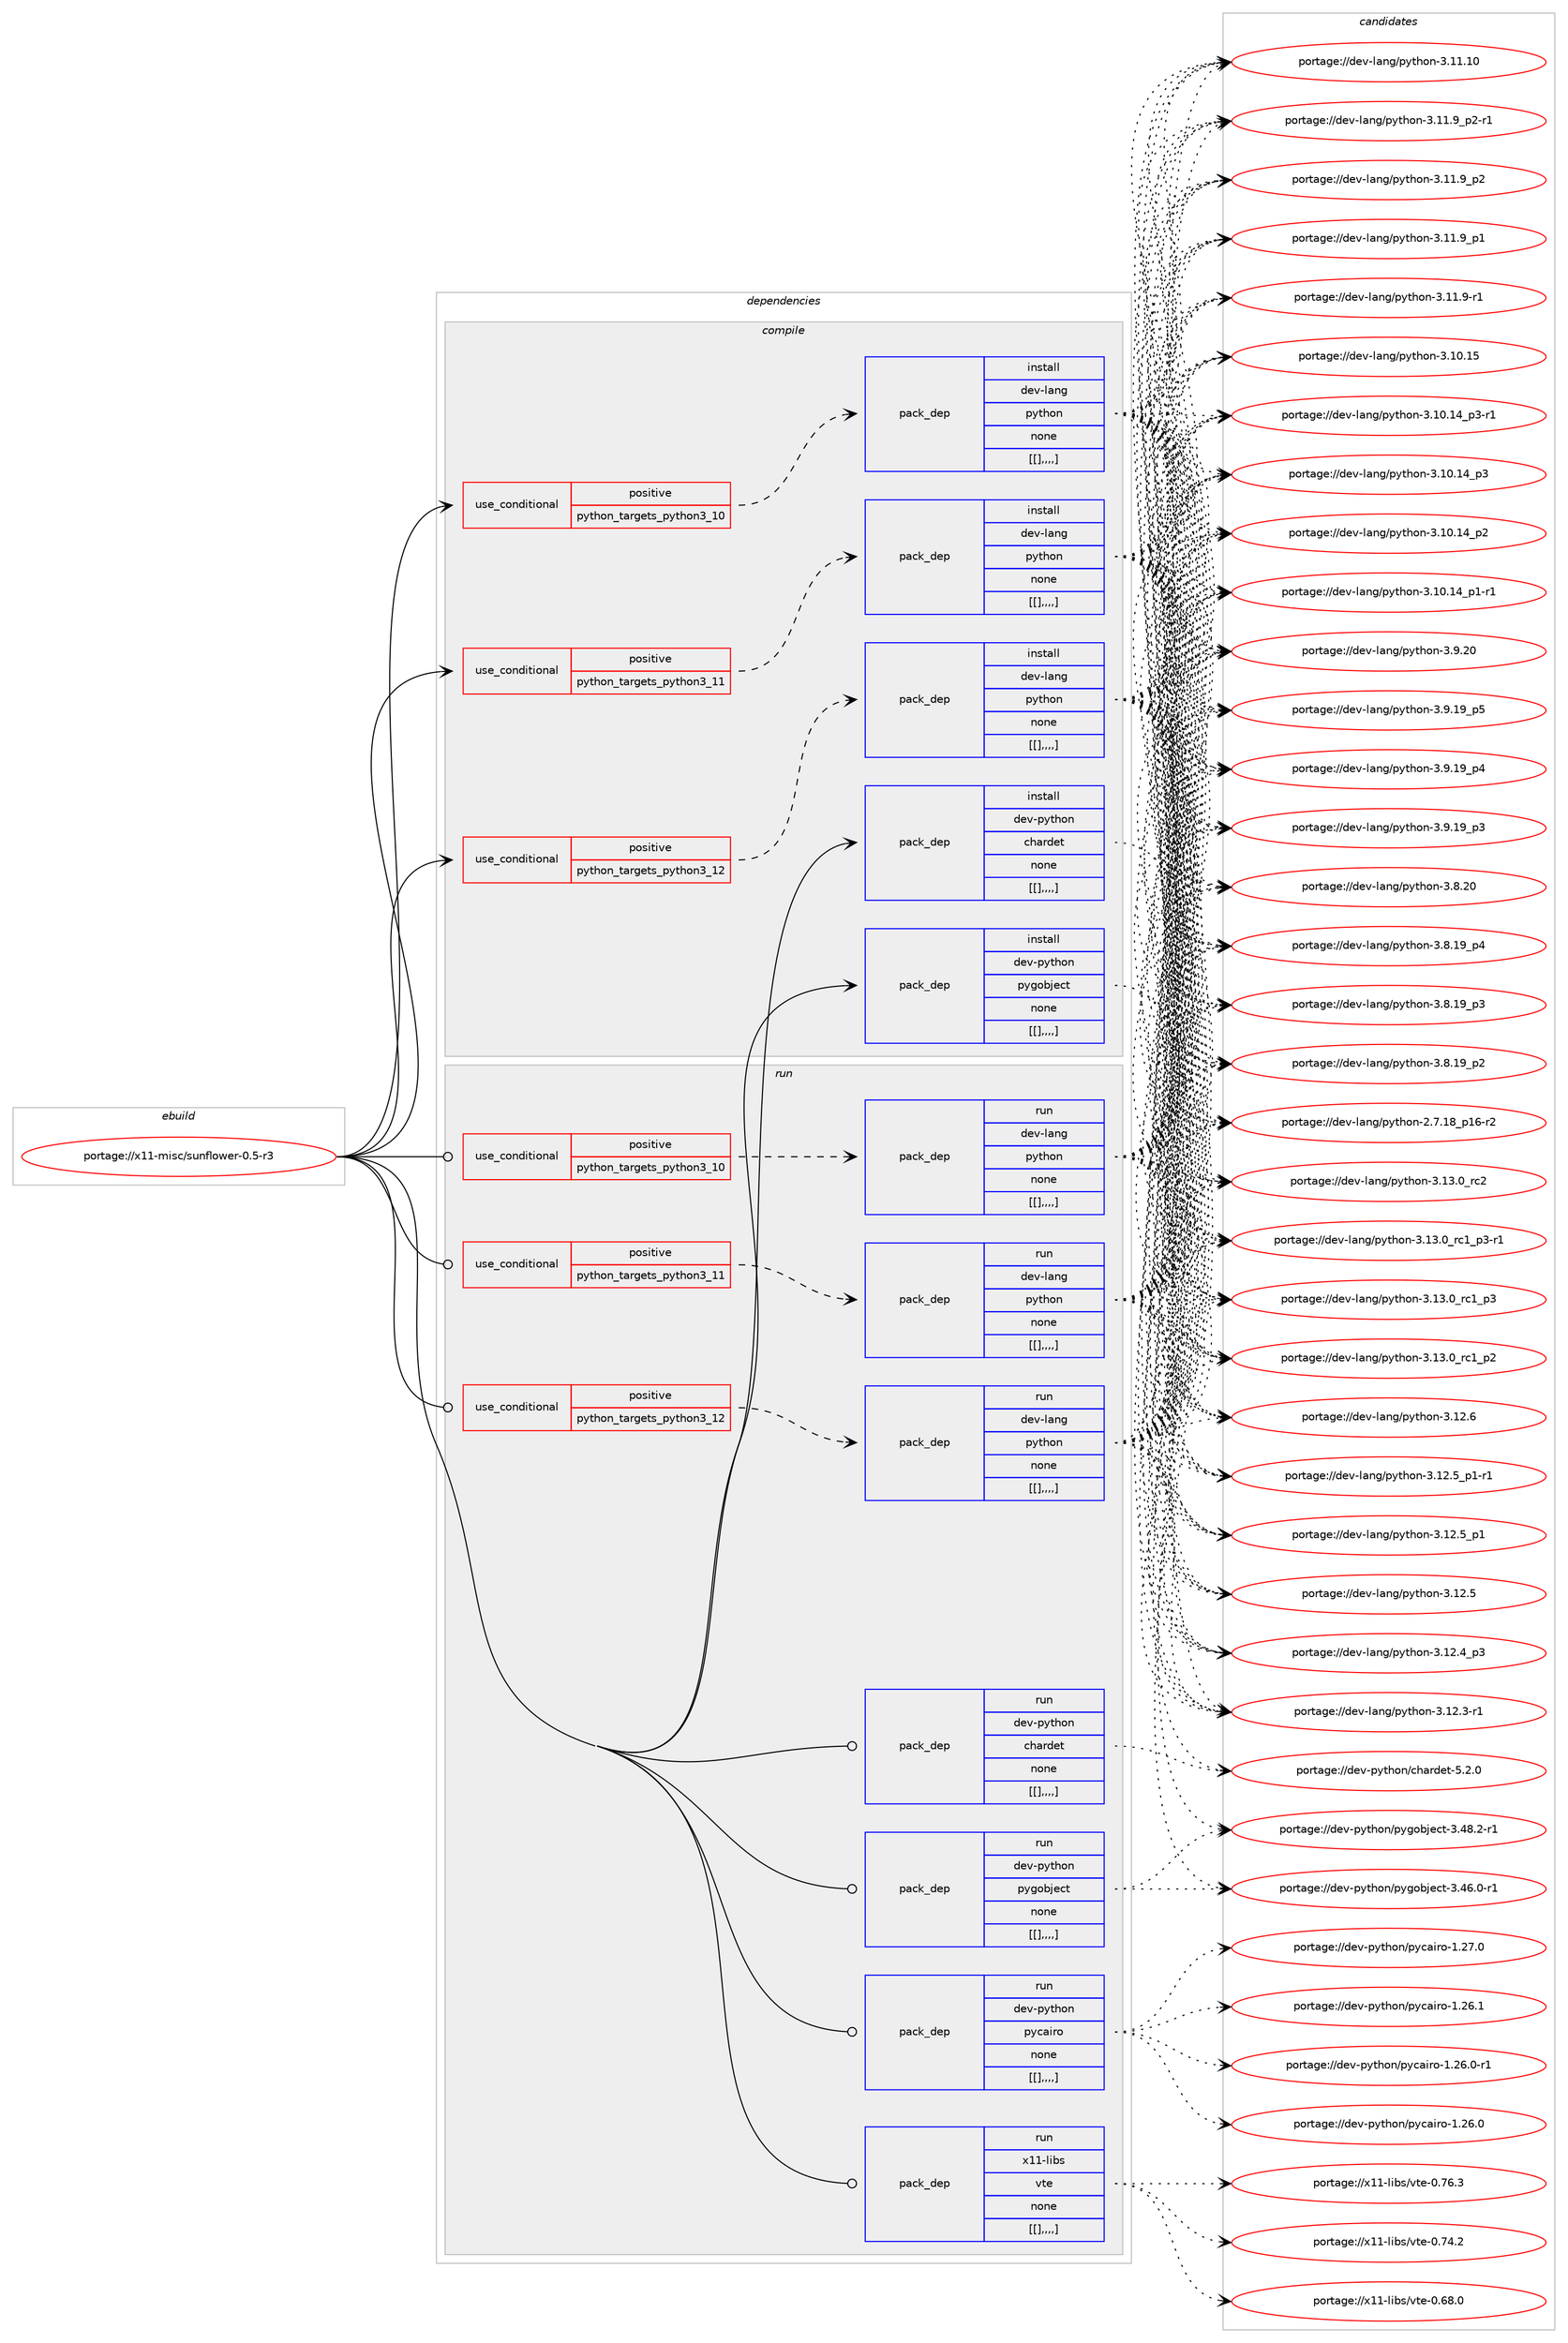 digraph prolog {

# *************
# Graph options
# *************

newrank=true;
concentrate=true;
compound=true;
graph [rankdir=LR,fontname=Helvetica,fontsize=10,ranksep=1.5];#, ranksep=2.5, nodesep=0.2];
edge  [arrowhead=vee];
node  [fontname=Helvetica,fontsize=10];

# **********
# The ebuild
# **********

subgraph cluster_leftcol {
color=gray;
label=<<i>ebuild</i>>;
id [label="portage://x11-misc/sunflower-0.5-r3", color=red, width=4, href="../x11-misc/sunflower-0.5-r3.svg"];
}

# ****************
# The dependencies
# ****************

subgraph cluster_midcol {
color=gray;
label=<<i>dependencies</i>>;
subgraph cluster_compile {
fillcolor="#eeeeee";
style=filled;
label=<<i>compile</i>>;
subgraph cond127605 {
dependency482037 [label=<<TABLE BORDER="0" CELLBORDER="1" CELLSPACING="0" CELLPADDING="4"><TR><TD ROWSPAN="3" CELLPADDING="10">use_conditional</TD></TR><TR><TD>positive</TD></TR><TR><TD>python_targets_python3_10</TD></TR></TABLE>>, shape=none, color=red];
subgraph pack350905 {
dependency482038 [label=<<TABLE BORDER="0" CELLBORDER="1" CELLSPACING="0" CELLPADDING="4" WIDTH="220"><TR><TD ROWSPAN="6" CELLPADDING="30">pack_dep</TD></TR><TR><TD WIDTH="110">install</TD></TR><TR><TD>dev-lang</TD></TR><TR><TD>python</TD></TR><TR><TD>none</TD></TR><TR><TD>[[],,,,]</TD></TR></TABLE>>, shape=none, color=blue];
}
dependency482037:e -> dependency482038:w [weight=20,style="dashed",arrowhead="vee"];
}
id:e -> dependency482037:w [weight=20,style="solid",arrowhead="vee"];
subgraph cond127606 {
dependency482039 [label=<<TABLE BORDER="0" CELLBORDER="1" CELLSPACING="0" CELLPADDING="4"><TR><TD ROWSPAN="3" CELLPADDING="10">use_conditional</TD></TR><TR><TD>positive</TD></TR><TR><TD>python_targets_python3_11</TD></TR></TABLE>>, shape=none, color=red];
subgraph pack350906 {
dependency482040 [label=<<TABLE BORDER="0" CELLBORDER="1" CELLSPACING="0" CELLPADDING="4" WIDTH="220"><TR><TD ROWSPAN="6" CELLPADDING="30">pack_dep</TD></TR><TR><TD WIDTH="110">install</TD></TR><TR><TD>dev-lang</TD></TR><TR><TD>python</TD></TR><TR><TD>none</TD></TR><TR><TD>[[],,,,]</TD></TR></TABLE>>, shape=none, color=blue];
}
dependency482039:e -> dependency482040:w [weight=20,style="dashed",arrowhead="vee"];
}
id:e -> dependency482039:w [weight=20,style="solid",arrowhead="vee"];
subgraph cond127607 {
dependency482041 [label=<<TABLE BORDER="0" CELLBORDER="1" CELLSPACING="0" CELLPADDING="4"><TR><TD ROWSPAN="3" CELLPADDING="10">use_conditional</TD></TR><TR><TD>positive</TD></TR><TR><TD>python_targets_python3_12</TD></TR></TABLE>>, shape=none, color=red];
subgraph pack350907 {
dependency482042 [label=<<TABLE BORDER="0" CELLBORDER="1" CELLSPACING="0" CELLPADDING="4" WIDTH="220"><TR><TD ROWSPAN="6" CELLPADDING="30">pack_dep</TD></TR><TR><TD WIDTH="110">install</TD></TR><TR><TD>dev-lang</TD></TR><TR><TD>python</TD></TR><TR><TD>none</TD></TR><TR><TD>[[],,,,]</TD></TR></TABLE>>, shape=none, color=blue];
}
dependency482041:e -> dependency482042:w [weight=20,style="dashed",arrowhead="vee"];
}
id:e -> dependency482041:w [weight=20,style="solid",arrowhead="vee"];
subgraph pack350908 {
dependency482043 [label=<<TABLE BORDER="0" CELLBORDER="1" CELLSPACING="0" CELLPADDING="4" WIDTH="220"><TR><TD ROWSPAN="6" CELLPADDING="30">pack_dep</TD></TR><TR><TD WIDTH="110">install</TD></TR><TR><TD>dev-python</TD></TR><TR><TD>chardet</TD></TR><TR><TD>none</TD></TR><TR><TD>[[],,,,]</TD></TR></TABLE>>, shape=none, color=blue];
}
id:e -> dependency482043:w [weight=20,style="solid",arrowhead="vee"];
subgraph pack350909 {
dependency482044 [label=<<TABLE BORDER="0" CELLBORDER="1" CELLSPACING="0" CELLPADDING="4" WIDTH="220"><TR><TD ROWSPAN="6" CELLPADDING="30">pack_dep</TD></TR><TR><TD WIDTH="110">install</TD></TR><TR><TD>dev-python</TD></TR><TR><TD>pygobject</TD></TR><TR><TD>none</TD></TR><TR><TD>[[],,,,]</TD></TR></TABLE>>, shape=none, color=blue];
}
id:e -> dependency482044:w [weight=20,style="solid",arrowhead="vee"];
}
subgraph cluster_compileandrun {
fillcolor="#eeeeee";
style=filled;
label=<<i>compile and run</i>>;
}
subgraph cluster_run {
fillcolor="#eeeeee";
style=filled;
label=<<i>run</i>>;
subgraph cond127608 {
dependency482045 [label=<<TABLE BORDER="0" CELLBORDER="1" CELLSPACING="0" CELLPADDING="4"><TR><TD ROWSPAN="3" CELLPADDING="10">use_conditional</TD></TR><TR><TD>positive</TD></TR><TR><TD>python_targets_python3_10</TD></TR></TABLE>>, shape=none, color=red];
subgraph pack350910 {
dependency482046 [label=<<TABLE BORDER="0" CELLBORDER="1" CELLSPACING="0" CELLPADDING="4" WIDTH="220"><TR><TD ROWSPAN="6" CELLPADDING="30">pack_dep</TD></TR><TR><TD WIDTH="110">run</TD></TR><TR><TD>dev-lang</TD></TR><TR><TD>python</TD></TR><TR><TD>none</TD></TR><TR><TD>[[],,,,]</TD></TR></TABLE>>, shape=none, color=blue];
}
dependency482045:e -> dependency482046:w [weight=20,style="dashed",arrowhead="vee"];
}
id:e -> dependency482045:w [weight=20,style="solid",arrowhead="odot"];
subgraph cond127609 {
dependency482047 [label=<<TABLE BORDER="0" CELLBORDER="1" CELLSPACING="0" CELLPADDING="4"><TR><TD ROWSPAN="3" CELLPADDING="10">use_conditional</TD></TR><TR><TD>positive</TD></TR><TR><TD>python_targets_python3_11</TD></TR></TABLE>>, shape=none, color=red];
subgraph pack350911 {
dependency482048 [label=<<TABLE BORDER="0" CELLBORDER="1" CELLSPACING="0" CELLPADDING="4" WIDTH="220"><TR><TD ROWSPAN="6" CELLPADDING="30">pack_dep</TD></TR><TR><TD WIDTH="110">run</TD></TR><TR><TD>dev-lang</TD></TR><TR><TD>python</TD></TR><TR><TD>none</TD></TR><TR><TD>[[],,,,]</TD></TR></TABLE>>, shape=none, color=blue];
}
dependency482047:e -> dependency482048:w [weight=20,style="dashed",arrowhead="vee"];
}
id:e -> dependency482047:w [weight=20,style="solid",arrowhead="odot"];
subgraph cond127610 {
dependency482049 [label=<<TABLE BORDER="0" CELLBORDER="1" CELLSPACING="0" CELLPADDING="4"><TR><TD ROWSPAN="3" CELLPADDING="10">use_conditional</TD></TR><TR><TD>positive</TD></TR><TR><TD>python_targets_python3_12</TD></TR></TABLE>>, shape=none, color=red];
subgraph pack350912 {
dependency482050 [label=<<TABLE BORDER="0" CELLBORDER="1" CELLSPACING="0" CELLPADDING="4" WIDTH="220"><TR><TD ROWSPAN="6" CELLPADDING="30">pack_dep</TD></TR><TR><TD WIDTH="110">run</TD></TR><TR><TD>dev-lang</TD></TR><TR><TD>python</TD></TR><TR><TD>none</TD></TR><TR><TD>[[],,,,]</TD></TR></TABLE>>, shape=none, color=blue];
}
dependency482049:e -> dependency482050:w [weight=20,style="dashed",arrowhead="vee"];
}
id:e -> dependency482049:w [weight=20,style="solid",arrowhead="odot"];
subgraph pack350913 {
dependency482051 [label=<<TABLE BORDER="0" CELLBORDER="1" CELLSPACING="0" CELLPADDING="4" WIDTH="220"><TR><TD ROWSPAN="6" CELLPADDING="30">pack_dep</TD></TR><TR><TD WIDTH="110">run</TD></TR><TR><TD>dev-python</TD></TR><TR><TD>chardet</TD></TR><TR><TD>none</TD></TR><TR><TD>[[],,,,]</TD></TR></TABLE>>, shape=none, color=blue];
}
id:e -> dependency482051:w [weight=20,style="solid",arrowhead="odot"];
subgraph pack350914 {
dependency482052 [label=<<TABLE BORDER="0" CELLBORDER="1" CELLSPACING="0" CELLPADDING="4" WIDTH="220"><TR><TD ROWSPAN="6" CELLPADDING="30">pack_dep</TD></TR><TR><TD WIDTH="110">run</TD></TR><TR><TD>dev-python</TD></TR><TR><TD>pycairo</TD></TR><TR><TD>none</TD></TR><TR><TD>[[],,,,]</TD></TR></TABLE>>, shape=none, color=blue];
}
id:e -> dependency482052:w [weight=20,style="solid",arrowhead="odot"];
subgraph pack350915 {
dependency482053 [label=<<TABLE BORDER="0" CELLBORDER="1" CELLSPACING="0" CELLPADDING="4" WIDTH="220"><TR><TD ROWSPAN="6" CELLPADDING="30">pack_dep</TD></TR><TR><TD WIDTH="110">run</TD></TR><TR><TD>dev-python</TD></TR><TR><TD>pygobject</TD></TR><TR><TD>none</TD></TR><TR><TD>[[],,,,]</TD></TR></TABLE>>, shape=none, color=blue];
}
id:e -> dependency482053:w [weight=20,style="solid",arrowhead="odot"];
subgraph pack350916 {
dependency482054 [label=<<TABLE BORDER="0" CELLBORDER="1" CELLSPACING="0" CELLPADDING="4" WIDTH="220"><TR><TD ROWSPAN="6" CELLPADDING="30">pack_dep</TD></TR><TR><TD WIDTH="110">run</TD></TR><TR><TD>x11-libs</TD></TR><TR><TD>vte</TD></TR><TR><TD>none</TD></TR><TR><TD>[[],,,,]</TD></TR></TABLE>>, shape=none, color=blue];
}
id:e -> dependency482054:w [weight=20,style="solid",arrowhead="odot"];
}
}

# **************
# The candidates
# **************

subgraph cluster_choices {
rank=same;
color=gray;
label=<<i>candidates</i>>;

subgraph choice350905 {
color=black;
nodesep=1;
choice10010111845108971101034711212111610411111045514649514648951149950 [label="portage://dev-lang/python-3.13.0_rc2", color=red, width=4,href="../dev-lang/python-3.13.0_rc2.svg"];
choice1001011184510897110103471121211161041111104551464951464895114994995112514511449 [label="portage://dev-lang/python-3.13.0_rc1_p3-r1", color=red, width=4,href="../dev-lang/python-3.13.0_rc1_p3-r1.svg"];
choice100101118451089711010347112121116104111110455146495146489511499499511251 [label="portage://dev-lang/python-3.13.0_rc1_p3", color=red, width=4,href="../dev-lang/python-3.13.0_rc1_p3.svg"];
choice100101118451089711010347112121116104111110455146495146489511499499511250 [label="portage://dev-lang/python-3.13.0_rc1_p2", color=red, width=4,href="../dev-lang/python-3.13.0_rc1_p2.svg"];
choice10010111845108971101034711212111610411111045514649504654 [label="portage://dev-lang/python-3.12.6", color=red, width=4,href="../dev-lang/python-3.12.6.svg"];
choice1001011184510897110103471121211161041111104551464950465395112494511449 [label="portage://dev-lang/python-3.12.5_p1-r1", color=red, width=4,href="../dev-lang/python-3.12.5_p1-r1.svg"];
choice100101118451089711010347112121116104111110455146495046539511249 [label="portage://dev-lang/python-3.12.5_p1", color=red, width=4,href="../dev-lang/python-3.12.5_p1.svg"];
choice10010111845108971101034711212111610411111045514649504653 [label="portage://dev-lang/python-3.12.5", color=red, width=4,href="../dev-lang/python-3.12.5.svg"];
choice100101118451089711010347112121116104111110455146495046529511251 [label="portage://dev-lang/python-3.12.4_p3", color=red, width=4,href="../dev-lang/python-3.12.4_p3.svg"];
choice100101118451089711010347112121116104111110455146495046514511449 [label="portage://dev-lang/python-3.12.3-r1", color=red, width=4,href="../dev-lang/python-3.12.3-r1.svg"];
choice1001011184510897110103471121211161041111104551464949464948 [label="portage://dev-lang/python-3.11.10", color=red, width=4,href="../dev-lang/python-3.11.10.svg"];
choice1001011184510897110103471121211161041111104551464949465795112504511449 [label="portage://dev-lang/python-3.11.9_p2-r1", color=red, width=4,href="../dev-lang/python-3.11.9_p2-r1.svg"];
choice100101118451089711010347112121116104111110455146494946579511250 [label="portage://dev-lang/python-3.11.9_p2", color=red, width=4,href="../dev-lang/python-3.11.9_p2.svg"];
choice100101118451089711010347112121116104111110455146494946579511249 [label="portage://dev-lang/python-3.11.9_p1", color=red, width=4,href="../dev-lang/python-3.11.9_p1.svg"];
choice100101118451089711010347112121116104111110455146494946574511449 [label="portage://dev-lang/python-3.11.9-r1", color=red, width=4,href="../dev-lang/python-3.11.9-r1.svg"];
choice1001011184510897110103471121211161041111104551464948464953 [label="portage://dev-lang/python-3.10.15", color=red, width=4,href="../dev-lang/python-3.10.15.svg"];
choice100101118451089711010347112121116104111110455146494846495295112514511449 [label="portage://dev-lang/python-3.10.14_p3-r1", color=red, width=4,href="../dev-lang/python-3.10.14_p3-r1.svg"];
choice10010111845108971101034711212111610411111045514649484649529511251 [label="portage://dev-lang/python-3.10.14_p3", color=red, width=4,href="../dev-lang/python-3.10.14_p3.svg"];
choice10010111845108971101034711212111610411111045514649484649529511250 [label="portage://dev-lang/python-3.10.14_p2", color=red, width=4,href="../dev-lang/python-3.10.14_p2.svg"];
choice100101118451089711010347112121116104111110455146494846495295112494511449 [label="portage://dev-lang/python-3.10.14_p1-r1", color=red, width=4,href="../dev-lang/python-3.10.14_p1-r1.svg"];
choice10010111845108971101034711212111610411111045514657465048 [label="portage://dev-lang/python-3.9.20", color=red, width=4,href="../dev-lang/python-3.9.20.svg"];
choice100101118451089711010347112121116104111110455146574649579511253 [label="portage://dev-lang/python-3.9.19_p5", color=red, width=4,href="../dev-lang/python-3.9.19_p5.svg"];
choice100101118451089711010347112121116104111110455146574649579511252 [label="portage://dev-lang/python-3.9.19_p4", color=red, width=4,href="../dev-lang/python-3.9.19_p4.svg"];
choice100101118451089711010347112121116104111110455146574649579511251 [label="portage://dev-lang/python-3.9.19_p3", color=red, width=4,href="../dev-lang/python-3.9.19_p3.svg"];
choice10010111845108971101034711212111610411111045514656465048 [label="portage://dev-lang/python-3.8.20", color=red, width=4,href="../dev-lang/python-3.8.20.svg"];
choice100101118451089711010347112121116104111110455146564649579511252 [label="portage://dev-lang/python-3.8.19_p4", color=red, width=4,href="../dev-lang/python-3.8.19_p4.svg"];
choice100101118451089711010347112121116104111110455146564649579511251 [label="portage://dev-lang/python-3.8.19_p3", color=red, width=4,href="../dev-lang/python-3.8.19_p3.svg"];
choice100101118451089711010347112121116104111110455146564649579511250 [label="portage://dev-lang/python-3.8.19_p2", color=red, width=4,href="../dev-lang/python-3.8.19_p2.svg"];
choice100101118451089711010347112121116104111110455046554649569511249544511450 [label="portage://dev-lang/python-2.7.18_p16-r2", color=red, width=4,href="../dev-lang/python-2.7.18_p16-r2.svg"];
dependency482038:e -> choice10010111845108971101034711212111610411111045514649514648951149950:w [style=dotted,weight="100"];
dependency482038:e -> choice1001011184510897110103471121211161041111104551464951464895114994995112514511449:w [style=dotted,weight="100"];
dependency482038:e -> choice100101118451089711010347112121116104111110455146495146489511499499511251:w [style=dotted,weight="100"];
dependency482038:e -> choice100101118451089711010347112121116104111110455146495146489511499499511250:w [style=dotted,weight="100"];
dependency482038:e -> choice10010111845108971101034711212111610411111045514649504654:w [style=dotted,weight="100"];
dependency482038:e -> choice1001011184510897110103471121211161041111104551464950465395112494511449:w [style=dotted,weight="100"];
dependency482038:e -> choice100101118451089711010347112121116104111110455146495046539511249:w [style=dotted,weight="100"];
dependency482038:e -> choice10010111845108971101034711212111610411111045514649504653:w [style=dotted,weight="100"];
dependency482038:e -> choice100101118451089711010347112121116104111110455146495046529511251:w [style=dotted,weight="100"];
dependency482038:e -> choice100101118451089711010347112121116104111110455146495046514511449:w [style=dotted,weight="100"];
dependency482038:e -> choice1001011184510897110103471121211161041111104551464949464948:w [style=dotted,weight="100"];
dependency482038:e -> choice1001011184510897110103471121211161041111104551464949465795112504511449:w [style=dotted,weight="100"];
dependency482038:e -> choice100101118451089711010347112121116104111110455146494946579511250:w [style=dotted,weight="100"];
dependency482038:e -> choice100101118451089711010347112121116104111110455146494946579511249:w [style=dotted,weight="100"];
dependency482038:e -> choice100101118451089711010347112121116104111110455146494946574511449:w [style=dotted,weight="100"];
dependency482038:e -> choice1001011184510897110103471121211161041111104551464948464953:w [style=dotted,weight="100"];
dependency482038:e -> choice100101118451089711010347112121116104111110455146494846495295112514511449:w [style=dotted,weight="100"];
dependency482038:e -> choice10010111845108971101034711212111610411111045514649484649529511251:w [style=dotted,weight="100"];
dependency482038:e -> choice10010111845108971101034711212111610411111045514649484649529511250:w [style=dotted,weight="100"];
dependency482038:e -> choice100101118451089711010347112121116104111110455146494846495295112494511449:w [style=dotted,weight="100"];
dependency482038:e -> choice10010111845108971101034711212111610411111045514657465048:w [style=dotted,weight="100"];
dependency482038:e -> choice100101118451089711010347112121116104111110455146574649579511253:w [style=dotted,weight="100"];
dependency482038:e -> choice100101118451089711010347112121116104111110455146574649579511252:w [style=dotted,weight="100"];
dependency482038:e -> choice100101118451089711010347112121116104111110455146574649579511251:w [style=dotted,weight="100"];
dependency482038:e -> choice10010111845108971101034711212111610411111045514656465048:w [style=dotted,weight="100"];
dependency482038:e -> choice100101118451089711010347112121116104111110455146564649579511252:w [style=dotted,weight="100"];
dependency482038:e -> choice100101118451089711010347112121116104111110455146564649579511251:w [style=dotted,weight="100"];
dependency482038:e -> choice100101118451089711010347112121116104111110455146564649579511250:w [style=dotted,weight="100"];
dependency482038:e -> choice100101118451089711010347112121116104111110455046554649569511249544511450:w [style=dotted,weight="100"];
}
subgraph choice350906 {
color=black;
nodesep=1;
choice10010111845108971101034711212111610411111045514649514648951149950 [label="portage://dev-lang/python-3.13.0_rc2", color=red, width=4,href="../dev-lang/python-3.13.0_rc2.svg"];
choice1001011184510897110103471121211161041111104551464951464895114994995112514511449 [label="portage://dev-lang/python-3.13.0_rc1_p3-r1", color=red, width=4,href="../dev-lang/python-3.13.0_rc1_p3-r1.svg"];
choice100101118451089711010347112121116104111110455146495146489511499499511251 [label="portage://dev-lang/python-3.13.0_rc1_p3", color=red, width=4,href="../dev-lang/python-3.13.0_rc1_p3.svg"];
choice100101118451089711010347112121116104111110455146495146489511499499511250 [label="portage://dev-lang/python-3.13.0_rc1_p2", color=red, width=4,href="../dev-lang/python-3.13.0_rc1_p2.svg"];
choice10010111845108971101034711212111610411111045514649504654 [label="portage://dev-lang/python-3.12.6", color=red, width=4,href="../dev-lang/python-3.12.6.svg"];
choice1001011184510897110103471121211161041111104551464950465395112494511449 [label="portage://dev-lang/python-3.12.5_p1-r1", color=red, width=4,href="../dev-lang/python-3.12.5_p1-r1.svg"];
choice100101118451089711010347112121116104111110455146495046539511249 [label="portage://dev-lang/python-3.12.5_p1", color=red, width=4,href="../dev-lang/python-3.12.5_p1.svg"];
choice10010111845108971101034711212111610411111045514649504653 [label="portage://dev-lang/python-3.12.5", color=red, width=4,href="../dev-lang/python-3.12.5.svg"];
choice100101118451089711010347112121116104111110455146495046529511251 [label="portage://dev-lang/python-3.12.4_p3", color=red, width=4,href="../dev-lang/python-3.12.4_p3.svg"];
choice100101118451089711010347112121116104111110455146495046514511449 [label="portage://dev-lang/python-3.12.3-r1", color=red, width=4,href="../dev-lang/python-3.12.3-r1.svg"];
choice1001011184510897110103471121211161041111104551464949464948 [label="portage://dev-lang/python-3.11.10", color=red, width=4,href="../dev-lang/python-3.11.10.svg"];
choice1001011184510897110103471121211161041111104551464949465795112504511449 [label="portage://dev-lang/python-3.11.9_p2-r1", color=red, width=4,href="../dev-lang/python-3.11.9_p2-r1.svg"];
choice100101118451089711010347112121116104111110455146494946579511250 [label="portage://dev-lang/python-3.11.9_p2", color=red, width=4,href="../dev-lang/python-3.11.9_p2.svg"];
choice100101118451089711010347112121116104111110455146494946579511249 [label="portage://dev-lang/python-3.11.9_p1", color=red, width=4,href="../dev-lang/python-3.11.9_p1.svg"];
choice100101118451089711010347112121116104111110455146494946574511449 [label="portage://dev-lang/python-3.11.9-r1", color=red, width=4,href="../dev-lang/python-3.11.9-r1.svg"];
choice1001011184510897110103471121211161041111104551464948464953 [label="portage://dev-lang/python-3.10.15", color=red, width=4,href="../dev-lang/python-3.10.15.svg"];
choice100101118451089711010347112121116104111110455146494846495295112514511449 [label="portage://dev-lang/python-3.10.14_p3-r1", color=red, width=4,href="../dev-lang/python-3.10.14_p3-r1.svg"];
choice10010111845108971101034711212111610411111045514649484649529511251 [label="portage://dev-lang/python-3.10.14_p3", color=red, width=4,href="../dev-lang/python-3.10.14_p3.svg"];
choice10010111845108971101034711212111610411111045514649484649529511250 [label="portage://dev-lang/python-3.10.14_p2", color=red, width=4,href="../dev-lang/python-3.10.14_p2.svg"];
choice100101118451089711010347112121116104111110455146494846495295112494511449 [label="portage://dev-lang/python-3.10.14_p1-r1", color=red, width=4,href="../dev-lang/python-3.10.14_p1-r1.svg"];
choice10010111845108971101034711212111610411111045514657465048 [label="portage://dev-lang/python-3.9.20", color=red, width=4,href="../dev-lang/python-3.9.20.svg"];
choice100101118451089711010347112121116104111110455146574649579511253 [label="portage://dev-lang/python-3.9.19_p5", color=red, width=4,href="../dev-lang/python-3.9.19_p5.svg"];
choice100101118451089711010347112121116104111110455146574649579511252 [label="portage://dev-lang/python-3.9.19_p4", color=red, width=4,href="../dev-lang/python-3.9.19_p4.svg"];
choice100101118451089711010347112121116104111110455146574649579511251 [label="portage://dev-lang/python-3.9.19_p3", color=red, width=4,href="../dev-lang/python-3.9.19_p3.svg"];
choice10010111845108971101034711212111610411111045514656465048 [label="portage://dev-lang/python-3.8.20", color=red, width=4,href="../dev-lang/python-3.8.20.svg"];
choice100101118451089711010347112121116104111110455146564649579511252 [label="portage://dev-lang/python-3.8.19_p4", color=red, width=4,href="../dev-lang/python-3.8.19_p4.svg"];
choice100101118451089711010347112121116104111110455146564649579511251 [label="portage://dev-lang/python-3.8.19_p3", color=red, width=4,href="../dev-lang/python-3.8.19_p3.svg"];
choice100101118451089711010347112121116104111110455146564649579511250 [label="portage://dev-lang/python-3.8.19_p2", color=red, width=4,href="../dev-lang/python-3.8.19_p2.svg"];
choice100101118451089711010347112121116104111110455046554649569511249544511450 [label="portage://dev-lang/python-2.7.18_p16-r2", color=red, width=4,href="../dev-lang/python-2.7.18_p16-r2.svg"];
dependency482040:e -> choice10010111845108971101034711212111610411111045514649514648951149950:w [style=dotted,weight="100"];
dependency482040:e -> choice1001011184510897110103471121211161041111104551464951464895114994995112514511449:w [style=dotted,weight="100"];
dependency482040:e -> choice100101118451089711010347112121116104111110455146495146489511499499511251:w [style=dotted,weight="100"];
dependency482040:e -> choice100101118451089711010347112121116104111110455146495146489511499499511250:w [style=dotted,weight="100"];
dependency482040:e -> choice10010111845108971101034711212111610411111045514649504654:w [style=dotted,weight="100"];
dependency482040:e -> choice1001011184510897110103471121211161041111104551464950465395112494511449:w [style=dotted,weight="100"];
dependency482040:e -> choice100101118451089711010347112121116104111110455146495046539511249:w [style=dotted,weight="100"];
dependency482040:e -> choice10010111845108971101034711212111610411111045514649504653:w [style=dotted,weight="100"];
dependency482040:e -> choice100101118451089711010347112121116104111110455146495046529511251:w [style=dotted,weight="100"];
dependency482040:e -> choice100101118451089711010347112121116104111110455146495046514511449:w [style=dotted,weight="100"];
dependency482040:e -> choice1001011184510897110103471121211161041111104551464949464948:w [style=dotted,weight="100"];
dependency482040:e -> choice1001011184510897110103471121211161041111104551464949465795112504511449:w [style=dotted,weight="100"];
dependency482040:e -> choice100101118451089711010347112121116104111110455146494946579511250:w [style=dotted,weight="100"];
dependency482040:e -> choice100101118451089711010347112121116104111110455146494946579511249:w [style=dotted,weight="100"];
dependency482040:e -> choice100101118451089711010347112121116104111110455146494946574511449:w [style=dotted,weight="100"];
dependency482040:e -> choice1001011184510897110103471121211161041111104551464948464953:w [style=dotted,weight="100"];
dependency482040:e -> choice100101118451089711010347112121116104111110455146494846495295112514511449:w [style=dotted,weight="100"];
dependency482040:e -> choice10010111845108971101034711212111610411111045514649484649529511251:w [style=dotted,weight="100"];
dependency482040:e -> choice10010111845108971101034711212111610411111045514649484649529511250:w [style=dotted,weight="100"];
dependency482040:e -> choice100101118451089711010347112121116104111110455146494846495295112494511449:w [style=dotted,weight="100"];
dependency482040:e -> choice10010111845108971101034711212111610411111045514657465048:w [style=dotted,weight="100"];
dependency482040:e -> choice100101118451089711010347112121116104111110455146574649579511253:w [style=dotted,weight="100"];
dependency482040:e -> choice100101118451089711010347112121116104111110455146574649579511252:w [style=dotted,weight="100"];
dependency482040:e -> choice100101118451089711010347112121116104111110455146574649579511251:w [style=dotted,weight="100"];
dependency482040:e -> choice10010111845108971101034711212111610411111045514656465048:w [style=dotted,weight="100"];
dependency482040:e -> choice100101118451089711010347112121116104111110455146564649579511252:w [style=dotted,weight="100"];
dependency482040:e -> choice100101118451089711010347112121116104111110455146564649579511251:w [style=dotted,weight="100"];
dependency482040:e -> choice100101118451089711010347112121116104111110455146564649579511250:w [style=dotted,weight="100"];
dependency482040:e -> choice100101118451089711010347112121116104111110455046554649569511249544511450:w [style=dotted,weight="100"];
}
subgraph choice350907 {
color=black;
nodesep=1;
choice10010111845108971101034711212111610411111045514649514648951149950 [label="portage://dev-lang/python-3.13.0_rc2", color=red, width=4,href="../dev-lang/python-3.13.0_rc2.svg"];
choice1001011184510897110103471121211161041111104551464951464895114994995112514511449 [label="portage://dev-lang/python-3.13.0_rc1_p3-r1", color=red, width=4,href="../dev-lang/python-3.13.0_rc1_p3-r1.svg"];
choice100101118451089711010347112121116104111110455146495146489511499499511251 [label="portage://dev-lang/python-3.13.0_rc1_p3", color=red, width=4,href="../dev-lang/python-3.13.0_rc1_p3.svg"];
choice100101118451089711010347112121116104111110455146495146489511499499511250 [label="portage://dev-lang/python-3.13.0_rc1_p2", color=red, width=4,href="../dev-lang/python-3.13.0_rc1_p2.svg"];
choice10010111845108971101034711212111610411111045514649504654 [label="portage://dev-lang/python-3.12.6", color=red, width=4,href="../dev-lang/python-3.12.6.svg"];
choice1001011184510897110103471121211161041111104551464950465395112494511449 [label="portage://dev-lang/python-3.12.5_p1-r1", color=red, width=4,href="../dev-lang/python-3.12.5_p1-r1.svg"];
choice100101118451089711010347112121116104111110455146495046539511249 [label="portage://dev-lang/python-3.12.5_p1", color=red, width=4,href="../dev-lang/python-3.12.5_p1.svg"];
choice10010111845108971101034711212111610411111045514649504653 [label="portage://dev-lang/python-3.12.5", color=red, width=4,href="../dev-lang/python-3.12.5.svg"];
choice100101118451089711010347112121116104111110455146495046529511251 [label="portage://dev-lang/python-3.12.4_p3", color=red, width=4,href="../dev-lang/python-3.12.4_p3.svg"];
choice100101118451089711010347112121116104111110455146495046514511449 [label="portage://dev-lang/python-3.12.3-r1", color=red, width=4,href="../dev-lang/python-3.12.3-r1.svg"];
choice1001011184510897110103471121211161041111104551464949464948 [label="portage://dev-lang/python-3.11.10", color=red, width=4,href="../dev-lang/python-3.11.10.svg"];
choice1001011184510897110103471121211161041111104551464949465795112504511449 [label="portage://dev-lang/python-3.11.9_p2-r1", color=red, width=4,href="../dev-lang/python-3.11.9_p2-r1.svg"];
choice100101118451089711010347112121116104111110455146494946579511250 [label="portage://dev-lang/python-3.11.9_p2", color=red, width=4,href="../dev-lang/python-3.11.9_p2.svg"];
choice100101118451089711010347112121116104111110455146494946579511249 [label="portage://dev-lang/python-3.11.9_p1", color=red, width=4,href="../dev-lang/python-3.11.9_p1.svg"];
choice100101118451089711010347112121116104111110455146494946574511449 [label="portage://dev-lang/python-3.11.9-r1", color=red, width=4,href="../dev-lang/python-3.11.9-r1.svg"];
choice1001011184510897110103471121211161041111104551464948464953 [label="portage://dev-lang/python-3.10.15", color=red, width=4,href="../dev-lang/python-3.10.15.svg"];
choice100101118451089711010347112121116104111110455146494846495295112514511449 [label="portage://dev-lang/python-3.10.14_p3-r1", color=red, width=4,href="../dev-lang/python-3.10.14_p3-r1.svg"];
choice10010111845108971101034711212111610411111045514649484649529511251 [label="portage://dev-lang/python-3.10.14_p3", color=red, width=4,href="../dev-lang/python-3.10.14_p3.svg"];
choice10010111845108971101034711212111610411111045514649484649529511250 [label="portage://dev-lang/python-3.10.14_p2", color=red, width=4,href="../dev-lang/python-3.10.14_p2.svg"];
choice100101118451089711010347112121116104111110455146494846495295112494511449 [label="portage://dev-lang/python-3.10.14_p1-r1", color=red, width=4,href="../dev-lang/python-3.10.14_p1-r1.svg"];
choice10010111845108971101034711212111610411111045514657465048 [label="portage://dev-lang/python-3.9.20", color=red, width=4,href="../dev-lang/python-3.9.20.svg"];
choice100101118451089711010347112121116104111110455146574649579511253 [label="portage://dev-lang/python-3.9.19_p5", color=red, width=4,href="../dev-lang/python-3.9.19_p5.svg"];
choice100101118451089711010347112121116104111110455146574649579511252 [label="portage://dev-lang/python-3.9.19_p4", color=red, width=4,href="../dev-lang/python-3.9.19_p4.svg"];
choice100101118451089711010347112121116104111110455146574649579511251 [label="portage://dev-lang/python-3.9.19_p3", color=red, width=4,href="../dev-lang/python-3.9.19_p3.svg"];
choice10010111845108971101034711212111610411111045514656465048 [label="portage://dev-lang/python-3.8.20", color=red, width=4,href="../dev-lang/python-3.8.20.svg"];
choice100101118451089711010347112121116104111110455146564649579511252 [label="portage://dev-lang/python-3.8.19_p4", color=red, width=4,href="../dev-lang/python-3.8.19_p4.svg"];
choice100101118451089711010347112121116104111110455146564649579511251 [label="portage://dev-lang/python-3.8.19_p3", color=red, width=4,href="../dev-lang/python-3.8.19_p3.svg"];
choice100101118451089711010347112121116104111110455146564649579511250 [label="portage://dev-lang/python-3.8.19_p2", color=red, width=4,href="../dev-lang/python-3.8.19_p2.svg"];
choice100101118451089711010347112121116104111110455046554649569511249544511450 [label="portage://dev-lang/python-2.7.18_p16-r2", color=red, width=4,href="../dev-lang/python-2.7.18_p16-r2.svg"];
dependency482042:e -> choice10010111845108971101034711212111610411111045514649514648951149950:w [style=dotted,weight="100"];
dependency482042:e -> choice1001011184510897110103471121211161041111104551464951464895114994995112514511449:w [style=dotted,weight="100"];
dependency482042:e -> choice100101118451089711010347112121116104111110455146495146489511499499511251:w [style=dotted,weight="100"];
dependency482042:e -> choice100101118451089711010347112121116104111110455146495146489511499499511250:w [style=dotted,weight="100"];
dependency482042:e -> choice10010111845108971101034711212111610411111045514649504654:w [style=dotted,weight="100"];
dependency482042:e -> choice1001011184510897110103471121211161041111104551464950465395112494511449:w [style=dotted,weight="100"];
dependency482042:e -> choice100101118451089711010347112121116104111110455146495046539511249:w [style=dotted,weight="100"];
dependency482042:e -> choice10010111845108971101034711212111610411111045514649504653:w [style=dotted,weight="100"];
dependency482042:e -> choice100101118451089711010347112121116104111110455146495046529511251:w [style=dotted,weight="100"];
dependency482042:e -> choice100101118451089711010347112121116104111110455146495046514511449:w [style=dotted,weight="100"];
dependency482042:e -> choice1001011184510897110103471121211161041111104551464949464948:w [style=dotted,weight="100"];
dependency482042:e -> choice1001011184510897110103471121211161041111104551464949465795112504511449:w [style=dotted,weight="100"];
dependency482042:e -> choice100101118451089711010347112121116104111110455146494946579511250:w [style=dotted,weight="100"];
dependency482042:e -> choice100101118451089711010347112121116104111110455146494946579511249:w [style=dotted,weight="100"];
dependency482042:e -> choice100101118451089711010347112121116104111110455146494946574511449:w [style=dotted,weight="100"];
dependency482042:e -> choice1001011184510897110103471121211161041111104551464948464953:w [style=dotted,weight="100"];
dependency482042:e -> choice100101118451089711010347112121116104111110455146494846495295112514511449:w [style=dotted,weight="100"];
dependency482042:e -> choice10010111845108971101034711212111610411111045514649484649529511251:w [style=dotted,weight="100"];
dependency482042:e -> choice10010111845108971101034711212111610411111045514649484649529511250:w [style=dotted,weight="100"];
dependency482042:e -> choice100101118451089711010347112121116104111110455146494846495295112494511449:w [style=dotted,weight="100"];
dependency482042:e -> choice10010111845108971101034711212111610411111045514657465048:w [style=dotted,weight="100"];
dependency482042:e -> choice100101118451089711010347112121116104111110455146574649579511253:w [style=dotted,weight="100"];
dependency482042:e -> choice100101118451089711010347112121116104111110455146574649579511252:w [style=dotted,weight="100"];
dependency482042:e -> choice100101118451089711010347112121116104111110455146574649579511251:w [style=dotted,weight="100"];
dependency482042:e -> choice10010111845108971101034711212111610411111045514656465048:w [style=dotted,weight="100"];
dependency482042:e -> choice100101118451089711010347112121116104111110455146564649579511252:w [style=dotted,weight="100"];
dependency482042:e -> choice100101118451089711010347112121116104111110455146564649579511251:w [style=dotted,weight="100"];
dependency482042:e -> choice100101118451089711010347112121116104111110455146564649579511250:w [style=dotted,weight="100"];
dependency482042:e -> choice100101118451089711010347112121116104111110455046554649569511249544511450:w [style=dotted,weight="100"];
}
subgraph choice350908 {
color=black;
nodesep=1;
choice10010111845112121116104111110479910497114100101116455346504648 [label="portage://dev-python/chardet-5.2.0", color=red, width=4,href="../dev-python/chardet-5.2.0.svg"];
dependency482043:e -> choice10010111845112121116104111110479910497114100101116455346504648:w [style=dotted,weight="100"];
}
subgraph choice350909 {
color=black;
nodesep=1;
choice10010111845112121116104111110471121211031119810610199116455146525646504511449 [label="portage://dev-python/pygobject-3.48.2-r1", color=red, width=4,href="../dev-python/pygobject-3.48.2-r1.svg"];
choice10010111845112121116104111110471121211031119810610199116455146525446484511449 [label="portage://dev-python/pygobject-3.46.0-r1", color=red, width=4,href="../dev-python/pygobject-3.46.0-r1.svg"];
dependency482044:e -> choice10010111845112121116104111110471121211031119810610199116455146525646504511449:w [style=dotted,weight="100"];
dependency482044:e -> choice10010111845112121116104111110471121211031119810610199116455146525446484511449:w [style=dotted,weight="100"];
}
subgraph choice350910 {
color=black;
nodesep=1;
choice10010111845108971101034711212111610411111045514649514648951149950 [label="portage://dev-lang/python-3.13.0_rc2", color=red, width=4,href="../dev-lang/python-3.13.0_rc2.svg"];
choice1001011184510897110103471121211161041111104551464951464895114994995112514511449 [label="portage://dev-lang/python-3.13.0_rc1_p3-r1", color=red, width=4,href="../dev-lang/python-3.13.0_rc1_p3-r1.svg"];
choice100101118451089711010347112121116104111110455146495146489511499499511251 [label="portage://dev-lang/python-3.13.0_rc1_p3", color=red, width=4,href="../dev-lang/python-3.13.0_rc1_p3.svg"];
choice100101118451089711010347112121116104111110455146495146489511499499511250 [label="portage://dev-lang/python-3.13.0_rc1_p2", color=red, width=4,href="../dev-lang/python-3.13.0_rc1_p2.svg"];
choice10010111845108971101034711212111610411111045514649504654 [label="portage://dev-lang/python-3.12.6", color=red, width=4,href="../dev-lang/python-3.12.6.svg"];
choice1001011184510897110103471121211161041111104551464950465395112494511449 [label="portage://dev-lang/python-3.12.5_p1-r1", color=red, width=4,href="../dev-lang/python-3.12.5_p1-r1.svg"];
choice100101118451089711010347112121116104111110455146495046539511249 [label="portage://dev-lang/python-3.12.5_p1", color=red, width=4,href="../dev-lang/python-3.12.5_p1.svg"];
choice10010111845108971101034711212111610411111045514649504653 [label="portage://dev-lang/python-3.12.5", color=red, width=4,href="../dev-lang/python-3.12.5.svg"];
choice100101118451089711010347112121116104111110455146495046529511251 [label="portage://dev-lang/python-3.12.4_p3", color=red, width=4,href="../dev-lang/python-3.12.4_p3.svg"];
choice100101118451089711010347112121116104111110455146495046514511449 [label="portage://dev-lang/python-3.12.3-r1", color=red, width=4,href="../dev-lang/python-3.12.3-r1.svg"];
choice1001011184510897110103471121211161041111104551464949464948 [label="portage://dev-lang/python-3.11.10", color=red, width=4,href="../dev-lang/python-3.11.10.svg"];
choice1001011184510897110103471121211161041111104551464949465795112504511449 [label="portage://dev-lang/python-3.11.9_p2-r1", color=red, width=4,href="../dev-lang/python-3.11.9_p2-r1.svg"];
choice100101118451089711010347112121116104111110455146494946579511250 [label="portage://dev-lang/python-3.11.9_p2", color=red, width=4,href="../dev-lang/python-3.11.9_p2.svg"];
choice100101118451089711010347112121116104111110455146494946579511249 [label="portage://dev-lang/python-3.11.9_p1", color=red, width=4,href="../dev-lang/python-3.11.9_p1.svg"];
choice100101118451089711010347112121116104111110455146494946574511449 [label="portage://dev-lang/python-3.11.9-r1", color=red, width=4,href="../dev-lang/python-3.11.9-r1.svg"];
choice1001011184510897110103471121211161041111104551464948464953 [label="portage://dev-lang/python-3.10.15", color=red, width=4,href="../dev-lang/python-3.10.15.svg"];
choice100101118451089711010347112121116104111110455146494846495295112514511449 [label="portage://dev-lang/python-3.10.14_p3-r1", color=red, width=4,href="../dev-lang/python-3.10.14_p3-r1.svg"];
choice10010111845108971101034711212111610411111045514649484649529511251 [label="portage://dev-lang/python-3.10.14_p3", color=red, width=4,href="../dev-lang/python-3.10.14_p3.svg"];
choice10010111845108971101034711212111610411111045514649484649529511250 [label="portage://dev-lang/python-3.10.14_p2", color=red, width=4,href="../dev-lang/python-3.10.14_p2.svg"];
choice100101118451089711010347112121116104111110455146494846495295112494511449 [label="portage://dev-lang/python-3.10.14_p1-r1", color=red, width=4,href="../dev-lang/python-3.10.14_p1-r1.svg"];
choice10010111845108971101034711212111610411111045514657465048 [label="portage://dev-lang/python-3.9.20", color=red, width=4,href="../dev-lang/python-3.9.20.svg"];
choice100101118451089711010347112121116104111110455146574649579511253 [label="portage://dev-lang/python-3.9.19_p5", color=red, width=4,href="../dev-lang/python-3.9.19_p5.svg"];
choice100101118451089711010347112121116104111110455146574649579511252 [label="portage://dev-lang/python-3.9.19_p4", color=red, width=4,href="../dev-lang/python-3.9.19_p4.svg"];
choice100101118451089711010347112121116104111110455146574649579511251 [label="portage://dev-lang/python-3.9.19_p3", color=red, width=4,href="../dev-lang/python-3.9.19_p3.svg"];
choice10010111845108971101034711212111610411111045514656465048 [label="portage://dev-lang/python-3.8.20", color=red, width=4,href="../dev-lang/python-3.8.20.svg"];
choice100101118451089711010347112121116104111110455146564649579511252 [label="portage://dev-lang/python-3.8.19_p4", color=red, width=4,href="../dev-lang/python-3.8.19_p4.svg"];
choice100101118451089711010347112121116104111110455146564649579511251 [label="portage://dev-lang/python-3.8.19_p3", color=red, width=4,href="../dev-lang/python-3.8.19_p3.svg"];
choice100101118451089711010347112121116104111110455146564649579511250 [label="portage://dev-lang/python-3.8.19_p2", color=red, width=4,href="../dev-lang/python-3.8.19_p2.svg"];
choice100101118451089711010347112121116104111110455046554649569511249544511450 [label="portage://dev-lang/python-2.7.18_p16-r2", color=red, width=4,href="../dev-lang/python-2.7.18_p16-r2.svg"];
dependency482046:e -> choice10010111845108971101034711212111610411111045514649514648951149950:w [style=dotted,weight="100"];
dependency482046:e -> choice1001011184510897110103471121211161041111104551464951464895114994995112514511449:w [style=dotted,weight="100"];
dependency482046:e -> choice100101118451089711010347112121116104111110455146495146489511499499511251:w [style=dotted,weight="100"];
dependency482046:e -> choice100101118451089711010347112121116104111110455146495146489511499499511250:w [style=dotted,weight="100"];
dependency482046:e -> choice10010111845108971101034711212111610411111045514649504654:w [style=dotted,weight="100"];
dependency482046:e -> choice1001011184510897110103471121211161041111104551464950465395112494511449:w [style=dotted,weight="100"];
dependency482046:e -> choice100101118451089711010347112121116104111110455146495046539511249:w [style=dotted,weight="100"];
dependency482046:e -> choice10010111845108971101034711212111610411111045514649504653:w [style=dotted,weight="100"];
dependency482046:e -> choice100101118451089711010347112121116104111110455146495046529511251:w [style=dotted,weight="100"];
dependency482046:e -> choice100101118451089711010347112121116104111110455146495046514511449:w [style=dotted,weight="100"];
dependency482046:e -> choice1001011184510897110103471121211161041111104551464949464948:w [style=dotted,weight="100"];
dependency482046:e -> choice1001011184510897110103471121211161041111104551464949465795112504511449:w [style=dotted,weight="100"];
dependency482046:e -> choice100101118451089711010347112121116104111110455146494946579511250:w [style=dotted,weight="100"];
dependency482046:e -> choice100101118451089711010347112121116104111110455146494946579511249:w [style=dotted,weight="100"];
dependency482046:e -> choice100101118451089711010347112121116104111110455146494946574511449:w [style=dotted,weight="100"];
dependency482046:e -> choice1001011184510897110103471121211161041111104551464948464953:w [style=dotted,weight="100"];
dependency482046:e -> choice100101118451089711010347112121116104111110455146494846495295112514511449:w [style=dotted,weight="100"];
dependency482046:e -> choice10010111845108971101034711212111610411111045514649484649529511251:w [style=dotted,weight="100"];
dependency482046:e -> choice10010111845108971101034711212111610411111045514649484649529511250:w [style=dotted,weight="100"];
dependency482046:e -> choice100101118451089711010347112121116104111110455146494846495295112494511449:w [style=dotted,weight="100"];
dependency482046:e -> choice10010111845108971101034711212111610411111045514657465048:w [style=dotted,weight="100"];
dependency482046:e -> choice100101118451089711010347112121116104111110455146574649579511253:w [style=dotted,weight="100"];
dependency482046:e -> choice100101118451089711010347112121116104111110455146574649579511252:w [style=dotted,weight="100"];
dependency482046:e -> choice100101118451089711010347112121116104111110455146574649579511251:w [style=dotted,weight="100"];
dependency482046:e -> choice10010111845108971101034711212111610411111045514656465048:w [style=dotted,weight="100"];
dependency482046:e -> choice100101118451089711010347112121116104111110455146564649579511252:w [style=dotted,weight="100"];
dependency482046:e -> choice100101118451089711010347112121116104111110455146564649579511251:w [style=dotted,weight="100"];
dependency482046:e -> choice100101118451089711010347112121116104111110455146564649579511250:w [style=dotted,weight="100"];
dependency482046:e -> choice100101118451089711010347112121116104111110455046554649569511249544511450:w [style=dotted,weight="100"];
}
subgraph choice350911 {
color=black;
nodesep=1;
choice10010111845108971101034711212111610411111045514649514648951149950 [label="portage://dev-lang/python-3.13.0_rc2", color=red, width=4,href="../dev-lang/python-3.13.0_rc2.svg"];
choice1001011184510897110103471121211161041111104551464951464895114994995112514511449 [label="portage://dev-lang/python-3.13.0_rc1_p3-r1", color=red, width=4,href="../dev-lang/python-3.13.0_rc1_p3-r1.svg"];
choice100101118451089711010347112121116104111110455146495146489511499499511251 [label="portage://dev-lang/python-3.13.0_rc1_p3", color=red, width=4,href="../dev-lang/python-3.13.0_rc1_p3.svg"];
choice100101118451089711010347112121116104111110455146495146489511499499511250 [label="portage://dev-lang/python-3.13.0_rc1_p2", color=red, width=4,href="../dev-lang/python-3.13.0_rc1_p2.svg"];
choice10010111845108971101034711212111610411111045514649504654 [label="portage://dev-lang/python-3.12.6", color=red, width=4,href="../dev-lang/python-3.12.6.svg"];
choice1001011184510897110103471121211161041111104551464950465395112494511449 [label="portage://dev-lang/python-3.12.5_p1-r1", color=red, width=4,href="../dev-lang/python-3.12.5_p1-r1.svg"];
choice100101118451089711010347112121116104111110455146495046539511249 [label="portage://dev-lang/python-3.12.5_p1", color=red, width=4,href="../dev-lang/python-3.12.5_p1.svg"];
choice10010111845108971101034711212111610411111045514649504653 [label="portage://dev-lang/python-3.12.5", color=red, width=4,href="../dev-lang/python-3.12.5.svg"];
choice100101118451089711010347112121116104111110455146495046529511251 [label="portage://dev-lang/python-3.12.4_p3", color=red, width=4,href="../dev-lang/python-3.12.4_p3.svg"];
choice100101118451089711010347112121116104111110455146495046514511449 [label="portage://dev-lang/python-3.12.3-r1", color=red, width=4,href="../dev-lang/python-3.12.3-r1.svg"];
choice1001011184510897110103471121211161041111104551464949464948 [label="portage://dev-lang/python-3.11.10", color=red, width=4,href="../dev-lang/python-3.11.10.svg"];
choice1001011184510897110103471121211161041111104551464949465795112504511449 [label="portage://dev-lang/python-3.11.9_p2-r1", color=red, width=4,href="../dev-lang/python-3.11.9_p2-r1.svg"];
choice100101118451089711010347112121116104111110455146494946579511250 [label="portage://dev-lang/python-3.11.9_p2", color=red, width=4,href="../dev-lang/python-3.11.9_p2.svg"];
choice100101118451089711010347112121116104111110455146494946579511249 [label="portage://dev-lang/python-3.11.9_p1", color=red, width=4,href="../dev-lang/python-3.11.9_p1.svg"];
choice100101118451089711010347112121116104111110455146494946574511449 [label="portage://dev-lang/python-3.11.9-r1", color=red, width=4,href="../dev-lang/python-3.11.9-r1.svg"];
choice1001011184510897110103471121211161041111104551464948464953 [label="portage://dev-lang/python-3.10.15", color=red, width=4,href="../dev-lang/python-3.10.15.svg"];
choice100101118451089711010347112121116104111110455146494846495295112514511449 [label="portage://dev-lang/python-3.10.14_p3-r1", color=red, width=4,href="../dev-lang/python-3.10.14_p3-r1.svg"];
choice10010111845108971101034711212111610411111045514649484649529511251 [label="portage://dev-lang/python-3.10.14_p3", color=red, width=4,href="../dev-lang/python-3.10.14_p3.svg"];
choice10010111845108971101034711212111610411111045514649484649529511250 [label="portage://dev-lang/python-3.10.14_p2", color=red, width=4,href="../dev-lang/python-3.10.14_p2.svg"];
choice100101118451089711010347112121116104111110455146494846495295112494511449 [label="portage://dev-lang/python-3.10.14_p1-r1", color=red, width=4,href="../dev-lang/python-3.10.14_p1-r1.svg"];
choice10010111845108971101034711212111610411111045514657465048 [label="portage://dev-lang/python-3.9.20", color=red, width=4,href="../dev-lang/python-3.9.20.svg"];
choice100101118451089711010347112121116104111110455146574649579511253 [label="portage://dev-lang/python-3.9.19_p5", color=red, width=4,href="../dev-lang/python-3.9.19_p5.svg"];
choice100101118451089711010347112121116104111110455146574649579511252 [label="portage://dev-lang/python-3.9.19_p4", color=red, width=4,href="../dev-lang/python-3.9.19_p4.svg"];
choice100101118451089711010347112121116104111110455146574649579511251 [label="portage://dev-lang/python-3.9.19_p3", color=red, width=4,href="../dev-lang/python-3.9.19_p3.svg"];
choice10010111845108971101034711212111610411111045514656465048 [label="portage://dev-lang/python-3.8.20", color=red, width=4,href="../dev-lang/python-3.8.20.svg"];
choice100101118451089711010347112121116104111110455146564649579511252 [label="portage://dev-lang/python-3.8.19_p4", color=red, width=4,href="../dev-lang/python-3.8.19_p4.svg"];
choice100101118451089711010347112121116104111110455146564649579511251 [label="portage://dev-lang/python-3.8.19_p3", color=red, width=4,href="../dev-lang/python-3.8.19_p3.svg"];
choice100101118451089711010347112121116104111110455146564649579511250 [label="portage://dev-lang/python-3.8.19_p2", color=red, width=4,href="../dev-lang/python-3.8.19_p2.svg"];
choice100101118451089711010347112121116104111110455046554649569511249544511450 [label="portage://dev-lang/python-2.7.18_p16-r2", color=red, width=4,href="../dev-lang/python-2.7.18_p16-r2.svg"];
dependency482048:e -> choice10010111845108971101034711212111610411111045514649514648951149950:w [style=dotted,weight="100"];
dependency482048:e -> choice1001011184510897110103471121211161041111104551464951464895114994995112514511449:w [style=dotted,weight="100"];
dependency482048:e -> choice100101118451089711010347112121116104111110455146495146489511499499511251:w [style=dotted,weight="100"];
dependency482048:e -> choice100101118451089711010347112121116104111110455146495146489511499499511250:w [style=dotted,weight="100"];
dependency482048:e -> choice10010111845108971101034711212111610411111045514649504654:w [style=dotted,weight="100"];
dependency482048:e -> choice1001011184510897110103471121211161041111104551464950465395112494511449:w [style=dotted,weight="100"];
dependency482048:e -> choice100101118451089711010347112121116104111110455146495046539511249:w [style=dotted,weight="100"];
dependency482048:e -> choice10010111845108971101034711212111610411111045514649504653:w [style=dotted,weight="100"];
dependency482048:e -> choice100101118451089711010347112121116104111110455146495046529511251:w [style=dotted,weight="100"];
dependency482048:e -> choice100101118451089711010347112121116104111110455146495046514511449:w [style=dotted,weight="100"];
dependency482048:e -> choice1001011184510897110103471121211161041111104551464949464948:w [style=dotted,weight="100"];
dependency482048:e -> choice1001011184510897110103471121211161041111104551464949465795112504511449:w [style=dotted,weight="100"];
dependency482048:e -> choice100101118451089711010347112121116104111110455146494946579511250:w [style=dotted,weight="100"];
dependency482048:e -> choice100101118451089711010347112121116104111110455146494946579511249:w [style=dotted,weight="100"];
dependency482048:e -> choice100101118451089711010347112121116104111110455146494946574511449:w [style=dotted,weight="100"];
dependency482048:e -> choice1001011184510897110103471121211161041111104551464948464953:w [style=dotted,weight="100"];
dependency482048:e -> choice100101118451089711010347112121116104111110455146494846495295112514511449:w [style=dotted,weight="100"];
dependency482048:e -> choice10010111845108971101034711212111610411111045514649484649529511251:w [style=dotted,weight="100"];
dependency482048:e -> choice10010111845108971101034711212111610411111045514649484649529511250:w [style=dotted,weight="100"];
dependency482048:e -> choice100101118451089711010347112121116104111110455146494846495295112494511449:w [style=dotted,weight="100"];
dependency482048:e -> choice10010111845108971101034711212111610411111045514657465048:w [style=dotted,weight="100"];
dependency482048:e -> choice100101118451089711010347112121116104111110455146574649579511253:w [style=dotted,weight="100"];
dependency482048:e -> choice100101118451089711010347112121116104111110455146574649579511252:w [style=dotted,weight="100"];
dependency482048:e -> choice100101118451089711010347112121116104111110455146574649579511251:w [style=dotted,weight="100"];
dependency482048:e -> choice10010111845108971101034711212111610411111045514656465048:w [style=dotted,weight="100"];
dependency482048:e -> choice100101118451089711010347112121116104111110455146564649579511252:w [style=dotted,weight="100"];
dependency482048:e -> choice100101118451089711010347112121116104111110455146564649579511251:w [style=dotted,weight="100"];
dependency482048:e -> choice100101118451089711010347112121116104111110455146564649579511250:w [style=dotted,weight="100"];
dependency482048:e -> choice100101118451089711010347112121116104111110455046554649569511249544511450:w [style=dotted,weight="100"];
}
subgraph choice350912 {
color=black;
nodesep=1;
choice10010111845108971101034711212111610411111045514649514648951149950 [label="portage://dev-lang/python-3.13.0_rc2", color=red, width=4,href="../dev-lang/python-3.13.0_rc2.svg"];
choice1001011184510897110103471121211161041111104551464951464895114994995112514511449 [label="portage://dev-lang/python-3.13.0_rc1_p3-r1", color=red, width=4,href="../dev-lang/python-3.13.0_rc1_p3-r1.svg"];
choice100101118451089711010347112121116104111110455146495146489511499499511251 [label="portage://dev-lang/python-3.13.0_rc1_p3", color=red, width=4,href="../dev-lang/python-3.13.0_rc1_p3.svg"];
choice100101118451089711010347112121116104111110455146495146489511499499511250 [label="portage://dev-lang/python-3.13.0_rc1_p2", color=red, width=4,href="../dev-lang/python-3.13.0_rc1_p2.svg"];
choice10010111845108971101034711212111610411111045514649504654 [label="portage://dev-lang/python-3.12.6", color=red, width=4,href="../dev-lang/python-3.12.6.svg"];
choice1001011184510897110103471121211161041111104551464950465395112494511449 [label="portage://dev-lang/python-3.12.5_p1-r1", color=red, width=4,href="../dev-lang/python-3.12.5_p1-r1.svg"];
choice100101118451089711010347112121116104111110455146495046539511249 [label="portage://dev-lang/python-3.12.5_p1", color=red, width=4,href="../dev-lang/python-3.12.5_p1.svg"];
choice10010111845108971101034711212111610411111045514649504653 [label="portage://dev-lang/python-3.12.5", color=red, width=4,href="../dev-lang/python-3.12.5.svg"];
choice100101118451089711010347112121116104111110455146495046529511251 [label="portage://dev-lang/python-3.12.4_p3", color=red, width=4,href="../dev-lang/python-3.12.4_p3.svg"];
choice100101118451089711010347112121116104111110455146495046514511449 [label="portage://dev-lang/python-3.12.3-r1", color=red, width=4,href="../dev-lang/python-3.12.3-r1.svg"];
choice1001011184510897110103471121211161041111104551464949464948 [label="portage://dev-lang/python-3.11.10", color=red, width=4,href="../dev-lang/python-3.11.10.svg"];
choice1001011184510897110103471121211161041111104551464949465795112504511449 [label="portage://dev-lang/python-3.11.9_p2-r1", color=red, width=4,href="../dev-lang/python-3.11.9_p2-r1.svg"];
choice100101118451089711010347112121116104111110455146494946579511250 [label="portage://dev-lang/python-3.11.9_p2", color=red, width=4,href="../dev-lang/python-3.11.9_p2.svg"];
choice100101118451089711010347112121116104111110455146494946579511249 [label="portage://dev-lang/python-3.11.9_p1", color=red, width=4,href="../dev-lang/python-3.11.9_p1.svg"];
choice100101118451089711010347112121116104111110455146494946574511449 [label="portage://dev-lang/python-3.11.9-r1", color=red, width=4,href="../dev-lang/python-3.11.9-r1.svg"];
choice1001011184510897110103471121211161041111104551464948464953 [label="portage://dev-lang/python-3.10.15", color=red, width=4,href="../dev-lang/python-3.10.15.svg"];
choice100101118451089711010347112121116104111110455146494846495295112514511449 [label="portage://dev-lang/python-3.10.14_p3-r1", color=red, width=4,href="../dev-lang/python-3.10.14_p3-r1.svg"];
choice10010111845108971101034711212111610411111045514649484649529511251 [label="portage://dev-lang/python-3.10.14_p3", color=red, width=4,href="../dev-lang/python-3.10.14_p3.svg"];
choice10010111845108971101034711212111610411111045514649484649529511250 [label="portage://dev-lang/python-3.10.14_p2", color=red, width=4,href="../dev-lang/python-3.10.14_p2.svg"];
choice100101118451089711010347112121116104111110455146494846495295112494511449 [label="portage://dev-lang/python-3.10.14_p1-r1", color=red, width=4,href="../dev-lang/python-3.10.14_p1-r1.svg"];
choice10010111845108971101034711212111610411111045514657465048 [label="portage://dev-lang/python-3.9.20", color=red, width=4,href="../dev-lang/python-3.9.20.svg"];
choice100101118451089711010347112121116104111110455146574649579511253 [label="portage://dev-lang/python-3.9.19_p5", color=red, width=4,href="../dev-lang/python-3.9.19_p5.svg"];
choice100101118451089711010347112121116104111110455146574649579511252 [label="portage://dev-lang/python-3.9.19_p4", color=red, width=4,href="../dev-lang/python-3.9.19_p4.svg"];
choice100101118451089711010347112121116104111110455146574649579511251 [label="portage://dev-lang/python-3.9.19_p3", color=red, width=4,href="../dev-lang/python-3.9.19_p3.svg"];
choice10010111845108971101034711212111610411111045514656465048 [label="portage://dev-lang/python-3.8.20", color=red, width=4,href="../dev-lang/python-3.8.20.svg"];
choice100101118451089711010347112121116104111110455146564649579511252 [label="portage://dev-lang/python-3.8.19_p4", color=red, width=4,href="../dev-lang/python-3.8.19_p4.svg"];
choice100101118451089711010347112121116104111110455146564649579511251 [label="portage://dev-lang/python-3.8.19_p3", color=red, width=4,href="../dev-lang/python-3.8.19_p3.svg"];
choice100101118451089711010347112121116104111110455146564649579511250 [label="portage://dev-lang/python-3.8.19_p2", color=red, width=4,href="../dev-lang/python-3.8.19_p2.svg"];
choice100101118451089711010347112121116104111110455046554649569511249544511450 [label="portage://dev-lang/python-2.7.18_p16-r2", color=red, width=4,href="../dev-lang/python-2.7.18_p16-r2.svg"];
dependency482050:e -> choice10010111845108971101034711212111610411111045514649514648951149950:w [style=dotted,weight="100"];
dependency482050:e -> choice1001011184510897110103471121211161041111104551464951464895114994995112514511449:w [style=dotted,weight="100"];
dependency482050:e -> choice100101118451089711010347112121116104111110455146495146489511499499511251:w [style=dotted,weight="100"];
dependency482050:e -> choice100101118451089711010347112121116104111110455146495146489511499499511250:w [style=dotted,weight="100"];
dependency482050:e -> choice10010111845108971101034711212111610411111045514649504654:w [style=dotted,weight="100"];
dependency482050:e -> choice1001011184510897110103471121211161041111104551464950465395112494511449:w [style=dotted,weight="100"];
dependency482050:e -> choice100101118451089711010347112121116104111110455146495046539511249:w [style=dotted,weight="100"];
dependency482050:e -> choice10010111845108971101034711212111610411111045514649504653:w [style=dotted,weight="100"];
dependency482050:e -> choice100101118451089711010347112121116104111110455146495046529511251:w [style=dotted,weight="100"];
dependency482050:e -> choice100101118451089711010347112121116104111110455146495046514511449:w [style=dotted,weight="100"];
dependency482050:e -> choice1001011184510897110103471121211161041111104551464949464948:w [style=dotted,weight="100"];
dependency482050:e -> choice1001011184510897110103471121211161041111104551464949465795112504511449:w [style=dotted,weight="100"];
dependency482050:e -> choice100101118451089711010347112121116104111110455146494946579511250:w [style=dotted,weight="100"];
dependency482050:e -> choice100101118451089711010347112121116104111110455146494946579511249:w [style=dotted,weight="100"];
dependency482050:e -> choice100101118451089711010347112121116104111110455146494946574511449:w [style=dotted,weight="100"];
dependency482050:e -> choice1001011184510897110103471121211161041111104551464948464953:w [style=dotted,weight="100"];
dependency482050:e -> choice100101118451089711010347112121116104111110455146494846495295112514511449:w [style=dotted,weight="100"];
dependency482050:e -> choice10010111845108971101034711212111610411111045514649484649529511251:w [style=dotted,weight="100"];
dependency482050:e -> choice10010111845108971101034711212111610411111045514649484649529511250:w [style=dotted,weight="100"];
dependency482050:e -> choice100101118451089711010347112121116104111110455146494846495295112494511449:w [style=dotted,weight="100"];
dependency482050:e -> choice10010111845108971101034711212111610411111045514657465048:w [style=dotted,weight="100"];
dependency482050:e -> choice100101118451089711010347112121116104111110455146574649579511253:w [style=dotted,weight="100"];
dependency482050:e -> choice100101118451089711010347112121116104111110455146574649579511252:w [style=dotted,weight="100"];
dependency482050:e -> choice100101118451089711010347112121116104111110455146574649579511251:w [style=dotted,weight="100"];
dependency482050:e -> choice10010111845108971101034711212111610411111045514656465048:w [style=dotted,weight="100"];
dependency482050:e -> choice100101118451089711010347112121116104111110455146564649579511252:w [style=dotted,weight="100"];
dependency482050:e -> choice100101118451089711010347112121116104111110455146564649579511251:w [style=dotted,weight="100"];
dependency482050:e -> choice100101118451089711010347112121116104111110455146564649579511250:w [style=dotted,weight="100"];
dependency482050:e -> choice100101118451089711010347112121116104111110455046554649569511249544511450:w [style=dotted,weight="100"];
}
subgraph choice350913 {
color=black;
nodesep=1;
choice10010111845112121116104111110479910497114100101116455346504648 [label="portage://dev-python/chardet-5.2.0", color=red, width=4,href="../dev-python/chardet-5.2.0.svg"];
dependency482051:e -> choice10010111845112121116104111110479910497114100101116455346504648:w [style=dotted,weight="100"];
}
subgraph choice350914 {
color=black;
nodesep=1;
choice1001011184511212111610411111047112121999710511411145494650554648 [label="portage://dev-python/pycairo-1.27.0", color=red, width=4,href="../dev-python/pycairo-1.27.0.svg"];
choice1001011184511212111610411111047112121999710511411145494650544649 [label="portage://dev-python/pycairo-1.26.1", color=red, width=4,href="../dev-python/pycairo-1.26.1.svg"];
choice10010111845112121116104111110471121219997105114111454946505446484511449 [label="portage://dev-python/pycairo-1.26.0-r1", color=red, width=4,href="../dev-python/pycairo-1.26.0-r1.svg"];
choice1001011184511212111610411111047112121999710511411145494650544648 [label="portage://dev-python/pycairo-1.26.0", color=red, width=4,href="../dev-python/pycairo-1.26.0.svg"];
dependency482052:e -> choice1001011184511212111610411111047112121999710511411145494650554648:w [style=dotted,weight="100"];
dependency482052:e -> choice1001011184511212111610411111047112121999710511411145494650544649:w [style=dotted,weight="100"];
dependency482052:e -> choice10010111845112121116104111110471121219997105114111454946505446484511449:w [style=dotted,weight="100"];
dependency482052:e -> choice1001011184511212111610411111047112121999710511411145494650544648:w [style=dotted,weight="100"];
}
subgraph choice350915 {
color=black;
nodesep=1;
choice10010111845112121116104111110471121211031119810610199116455146525646504511449 [label="portage://dev-python/pygobject-3.48.2-r1", color=red, width=4,href="../dev-python/pygobject-3.48.2-r1.svg"];
choice10010111845112121116104111110471121211031119810610199116455146525446484511449 [label="portage://dev-python/pygobject-3.46.0-r1", color=red, width=4,href="../dev-python/pygobject-3.46.0-r1.svg"];
dependency482053:e -> choice10010111845112121116104111110471121211031119810610199116455146525646504511449:w [style=dotted,weight="100"];
dependency482053:e -> choice10010111845112121116104111110471121211031119810610199116455146525446484511449:w [style=dotted,weight="100"];
}
subgraph choice350916 {
color=black;
nodesep=1;
choice120494945108105981154711811610145484655544651 [label="portage://x11-libs/vte-0.76.3", color=red, width=4,href="../x11-libs/vte-0.76.3.svg"];
choice120494945108105981154711811610145484655524650 [label="portage://x11-libs/vte-0.74.2", color=red, width=4,href="../x11-libs/vte-0.74.2.svg"];
choice120494945108105981154711811610145484654564648 [label="portage://x11-libs/vte-0.68.0", color=red, width=4,href="../x11-libs/vte-0.68.0.svg"];
dependency482054:e -> choice120494945108105981154711811610145484655544651:w [style=dotted,weight="100"];
dependency482054:e -> choice120494945108105981154711811610145484655524650:w [style=dotted,weight="100"];
dependency482054:e -> choice120494945108105981154711811610145484654564648:w [style=dotted,weight="100"];
}
}

}
